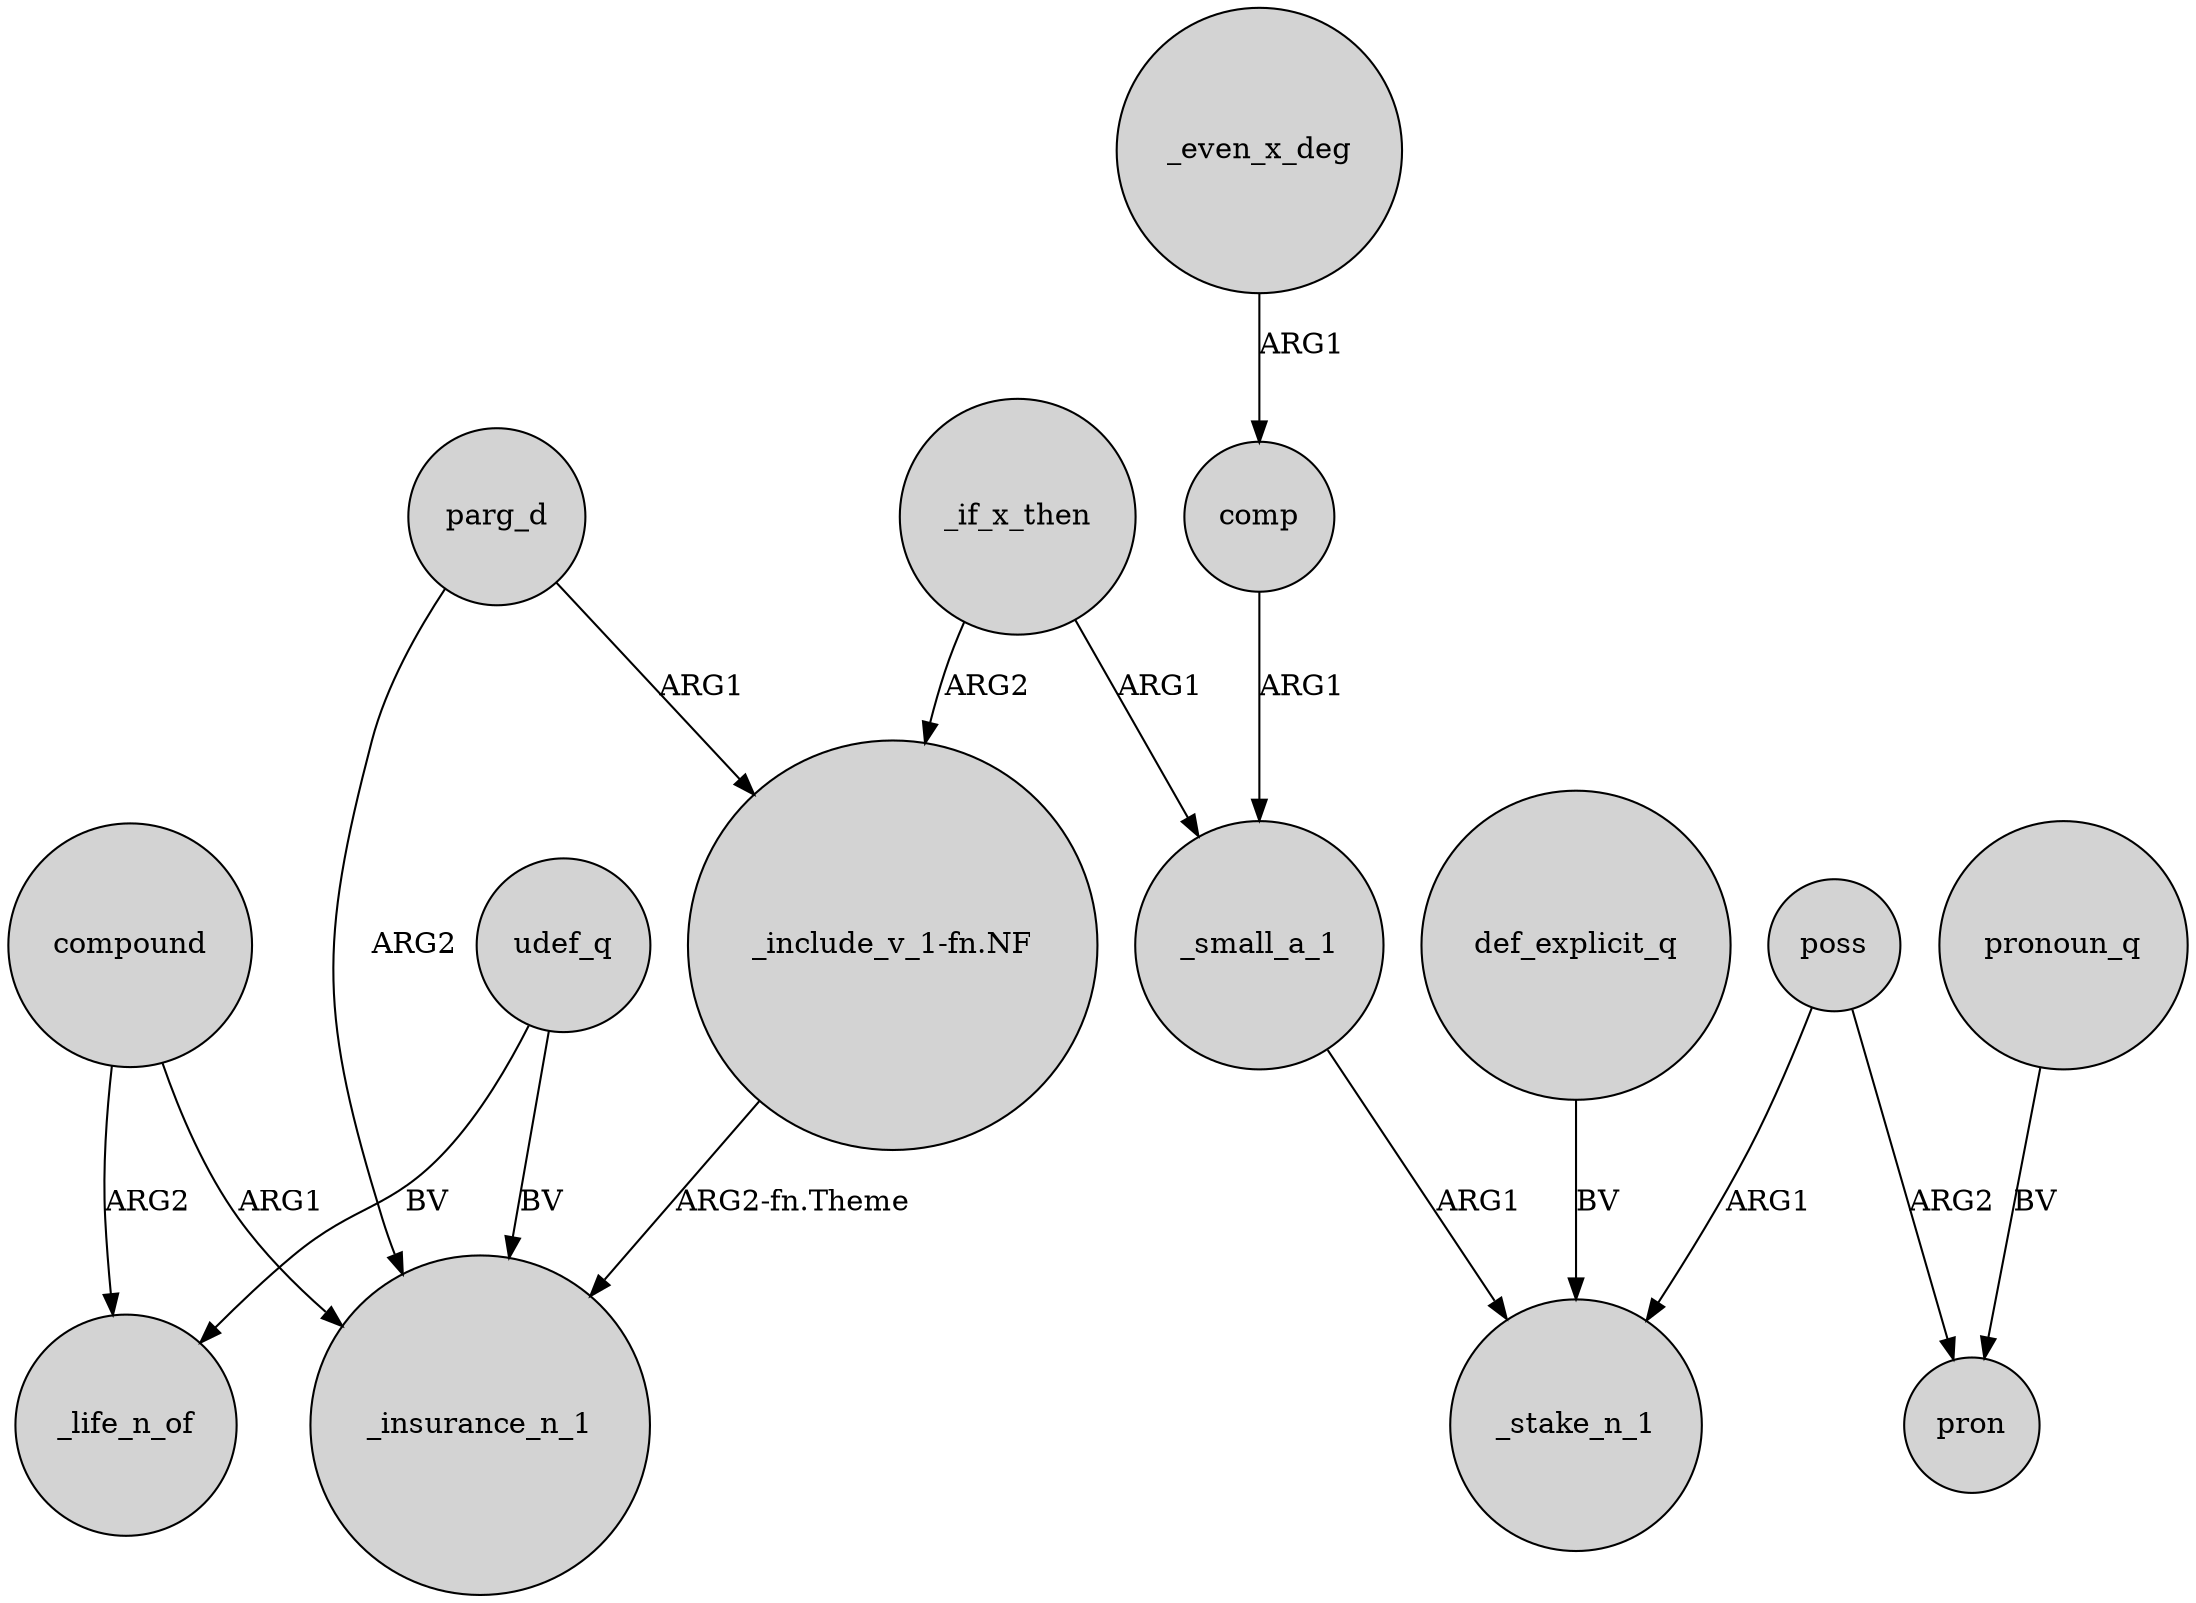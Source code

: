 digraph {
	node [shape=circle style=filled]
	compound -> _life_n_of [label=ARG2]
	parg_d -> "_include_v_1-fn.NF" [label=ARG1]
	compound -> _insurance_n_1 [label=ARG1]
	parg_d -> _insurance_n_1 [label=ARG2]
	poss -> _stake_n_1 [label=ARG1]
	poss -> pron [label=ARG2]
	comp -> _small_a_1 [label=ARG1]
	_if_x_then -> _small_a_1 [label=ARG1]
	_small_a_1 -> _stake_n_1 [label=ARG1]
	_even_x_deg -> comp [label=ARG1]
	udef_q -> _life_n_of [label=BV]
	_if_x_then -> "_include_v_1-fn.NF" [label=ARG2]
	udef_q -> _insurance_n_1 [label=BV]
	def_explicit_q -> _stake_n_1 [label=BV]
	"_include_v_1-fn.NF" -> _insurance_n_1 [label="ARG2-fn.Theme"]
	pronoun_q -> pron [label=BV]
}

